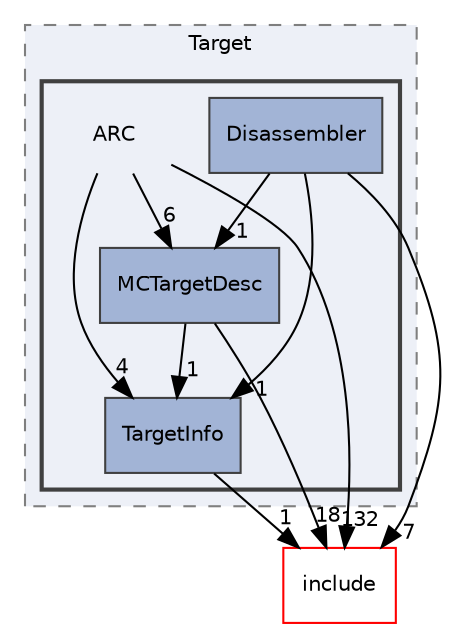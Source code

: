 digraph "lib/Target/ARC"
{
 // LATEX_PDF_SIZE
  bgcolor="transparent";
  edge [fontname="Helvetica",fontsize="10",labelfontname="Helvetica",labelfontsize="10"];
  node [fontname="Helvetica",fontsize="10",shape="box"];
  compound=true
  subgraph clusterdir_794e483eb1cc7921d35fd149d9cc325b {
    graph [ bgcolor="#edf0f7", pencolor="grey50", style="filled,dashed,", label="Target", fontname="Helvetica", fontsize="10", URL="dir_794e483eb1cc7921d35fd149d9cc325b.html"]
  subgraph clusterdir_570b8dfaee4849cdbe8f7b4195b963a2 {
    graph [ bgcolor="#edf0f7", pencolor="grey25", style="filled,bold,", label="", fontname="Helvetica", fontsize="10", URL="dir_570b8dfaee4849cdbe8f7b4195b963a2.html"]
    dir_570b8dfaee4849cdbe8f7b4195b963a2 [shape=plaintext, label="ARC"];
  dir_52999ed125e43b1d7166cddb34ffe2d4 [label="Disassembler", style="filled,", fillcolor="#a2b4d6", color="grey25", URL="dir_52999ed125e43b1d7166cddb34ffe2d4.html"];
  dir_1ed7ae2b4078b173511f50255713b9af [label="MCTargetDesc", style="filled,", fillcolor="#a2b4d6", color="grey25", URL="dir_1ed7ae2b4078b173511f50255713b9af.html"];
  dir_50a3ea2d52724bfaac80c4952ce6101f [label="TargetInfo", style="filled,", fillcolor="#a2b4d6", color="grey25", URL="dir_50a3ea2d52724bfaac80c4952ce6101f.html"];
  }
  }
  dir_d44c64559bbebec7f509842c48db8b23 [label="include", style="", fillcolor="#edf0f7", color="red", URL="dir_d44c64559bbebec7f509842c48db8b23.html"];
  dir_570b8dfaee4849cdbe8f7b4195b963a2->dir_1ed7ae2b4078b173511f50255713b9af [headlabel="6", labeldistance=1.5 headhref="dir_000007_000125.html"];
  dir_570b8dfaee4849cdbe8f7b4195b963a2->dir_50a3ea2d52724bfaac80c4952ce6101f [headlabel="4", labeldistance=1.5 headhref="dir_000007_000196.html"];
  dir_570b8dfaee4849cdbe8f7b4195b963a2->dir_d44c64559bbebec7f509842c48db8b23 [headlabel="132", labeldistance=1.5 headhref="dir_000007_000082.html"];
  dir_52999ed125e43b1d7166cddb34ffe2d4->dir_1ed7ae2b4078b173511f50255713b9af [headlabel="1", labeldistance=1.5 headhref="dir_000050_000125.html"];
  dir_52999ed125e43b1d7166cddb34ffe2d4->dir_50a3ea2d52724bfaac80c4952ce6101f [headlabel="1", labeldistance=1.5 headhref="dir_000050_000196.html"];
  dir_52999ed125e43b1d7166cddb34ffe2d4->dir_d44c64559bbebec7f509842c48db8b23 [headlabel="7", labeldistance=1.5 headhref="dir_000050_000082.html"];
  dir_1ed7ae2b4078b173511f50255713b9af->dir_50a3ea2d52724bfaac80c4952ce6101f [headlabel="1", labeldistance=1.5 headhref="dir_000125_000196.html"];
  dir_1ed7ae2b4078b173511f50255713b9af->dir_d44c64559bbebec7f509842c48db8b23 [headlabel="18", labeldistance=1.5 headhref="dir_000125_000082.html"];
  dir_50a3ea2d52724bfaac80c4952ce6101f->dir_d44c64559bbebec7f509842c48db8b23 [headlabel="1", labeldistance=1.5 headhref="dir_000196_000082.html"];
}

